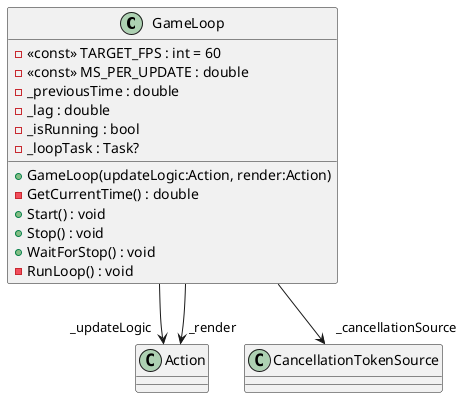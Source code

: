 @startuml
class GameLoop {
    - <<const>> TARGET_FPS : int = 60
    - <<const>> MS_PER_UPDATE : double
    - _previousTime : double
    - _lag : double
    - _isRunning : bool
    - _loopTask : Task?
    + GameLoop(updateLogic:Action, render:Action)
    - GetCurrentTime() : double
    + Start() : void
    + Stop() : void
    + WaitForStop() : void
    - RunLoop() : void
}
GameLoop --> "_updateLogic" Action
GameLoop --> "_render" Action
GameLoop --> "_cancellationSource" CancellationTokenSource
@enduml
